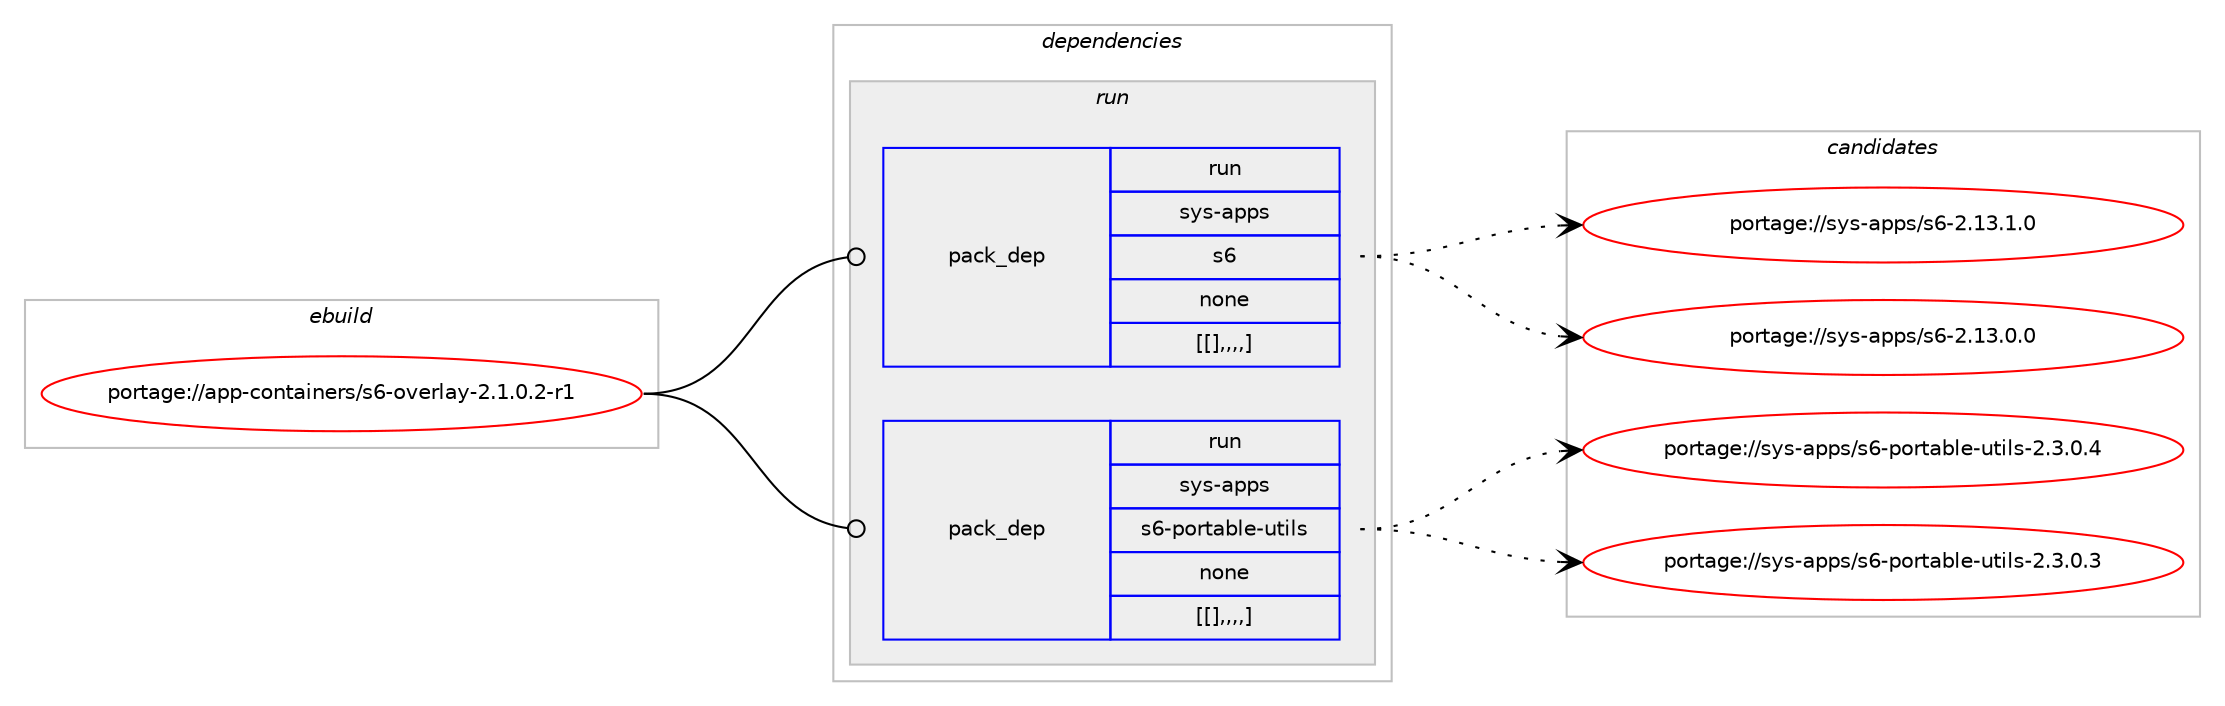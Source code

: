 digraph prolog {

# *************
# Graph options
# *************

newrank=true;
concentrate=true;
compound=true;
graph [rankdir=LR,fontname=Helvetica,fontsize=10,ranksep=1.5];#, ranksep=2.5, nodesep=0.2];
edge  [arrowhead=vee];
node  [fontname=Helvetica,fontsize=10];

# **********
# The ebuild
# **********

subgraph cluster_leftcol {
color=gray;
label=<<i>ebuild</i>>;
id [label="portage://app-containers/s6-overlay-2.1.0.2-r1", color=red, width=4, href="../app-containers/s6-overlay-2.1.0.2-r1.svg"];
}

# ****************
# The dependencies
# ****************

subgraph cluster_midcol {
color=gray;
label=<<i>dependencies</i>>;
subgraph cluster_compile {
fillcolor="#eeeeee";
style=filled;
label=<<i>compile</i>>;
}
subgraph cluster_compileandrun {
fillcolor="#eeeeee";
style=filled;
label=<<i>compile and run</i>>;
}
subgraph cluster_run {
fillcolor="#eeeeee";
style=filled;
label=<<i>run</i>>;
subgraph pack8513 {
dependency11918 [label=<<TABLE BORDER="0" CELLBORDER="1" CELLSPACING="0" CELLPADDING="4" WIDTH="220"><TR><TD ROWSPAN="6" CELLPADDING="30">pack_dep</TD></TR><TR><TD WIDTH="110">run</TD></TR><TR><TD>sys-apps</TD></TR><TR><TD>s6</TD></TR><TR><TD>none</TD></TR><TR><TD>[[],,,,]</TD></TR></TABLE>>, shape=none, color=blue];
}
id:e -> dependency11918:w [weight=20,style="solid",arrowhead="odot"];
subgraph pack8550 {
dependency12016 [label=<<TABLE BORDER="0" CELLBORDER="1" CELLSPACING="0" CELLPADDING="4" WIDTH="220"><TR><TD ROWSPAN="6" CELLPADDING="30">pack_dep</TD></TR><TR><TD WIDTH="110">run</TD></TR><TR><TD>sys-apps</TD></TR><TR><TD>s6-portable-utils</TD></TR><TR><TD>none</TD></TR><TR><TD>[[],,,,]</TD></TR></TABLE>>, shape=none, color=blue];
}
id:e -> dependency12016:w [weight=20,style="solid",arrowhead="odot"];
}
}

# **************
# The candidates
# **************

subgraph cluster_choices {
rank=same;
color=gray;
label=<<i>candidates</i>>;

subgraph choice7875 {
color=black;
nodesep=1;
choice11512111545971121121154711554455046495146494648 [label="portage://sys-apps/s6-2.13.1.0", color=red, width=4,href="../sys-apps/s6-2.13.1.0.svg"];
choice11512111545971121121154711554455046495146484648 [label="portage://sys-apps/s6-2.13.0.0", color=red, width=4,href="../sys-apps/s6-2.13.0.0.svg"];
dependency11918:e -> choice11512111545971121121154711554455046495146494648:w [style=dotted,weight="100"];
dependency11918:e -> choice11512111545971121121154711554455046495146484648:w [style=dotted,weight="100"];
}
subgraph choice7879 {
color=black;
nodesep=1;
choice11512111545971121121154711554451121111141169798108101451171161051081154550465146484652 [label="portage://sys-apps/s6-portable-utils-2.3.0.4", color=red, width=4,href="../sys-apps/s6-portable-utils-2.3.0.4.svg"];
choice11512111545971121121154711554451121111141169798108101451171161051081154550465146484651 [label="portage://sys-apps/s6-portable-utils-2.3.0.3", color=red, width=4,href="../sys-apps/s6-portable-utils-2.3.0.3.svg"];
dependency12016:e -> choice11512111545971121121154711554451121111141169798108101451171161051081154550465146484652:w [style=dotted,weight="100"];
dependency12016:e -> choice11512111545971121121154711554451121111141169798108101451171161051081154550465146484651:w [style=dotted,weight="100"];
}
}

}
